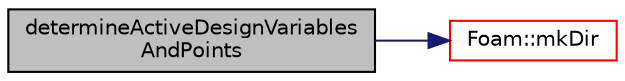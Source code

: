 digraph "determineActiveDesignVariablesAndPoints"
{
  bgcolor="transparent";
  edge [fontname="Helvetica",fontsize="10",labelfontname="Helvetica",labelfontsize="10"];
  node [fontname="Helvetica",fontsize="10",shape=record];
  rankdir="LR";
  Node1 [label="determineActiveDesignVariables\lAndPoints",height=0.2,width=0.4,color="black", fillcolor="grey75", style="filled" fontcolor="black"];
  Node1 -> Node2 [color="midnightblue",fontsize="10",style="solid",fontname="Helvetica"];
  Node2 [label="Foam::mkDir",height=0.2,width=0.4,color="red",URL="$namespaceFoam.html#a29d00c4f6f15a72ca273332f74137075",tooltip="Make a directory and return an error if it could not be created. "];
}
